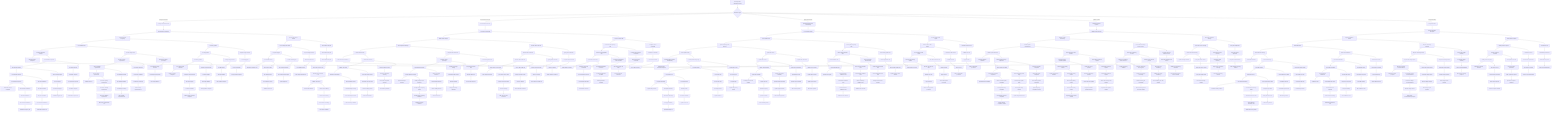%% Exchange Rates Automation System
%% View at https://mermaid.live
flowchart TD
  A[Exchange Rates Automation System] --> B{Automation Type?}
  B -->|Configure Automation| C[Configure Automation Rules]
  B -->|Monitor External Sources| D[Monitor External Sources]
  B -->|Update Automatically| E[Update Exchange Rates Automatically]
  B -->|Validate Updates| F[Validate Automated Updates]
  B -->|Notify Stakeholders| G[Notify Stakeholders]
  
  %% Configure Automation Rules
  C --> C1[Set Automation Parameters]
  C1 --> C2[Configure Update Frequency]
  C2 --> C3[Set Validation Rules]
  C3 --> C4[Configure Notification Settings]
  C4 --> C5[Automation Rules Configured]
  
  %% Set Automation Parameters
  C1 --> C1A[Set currency pairs to monitor]
  C1A --> C1B[Set rate change thresholds]
  C1B --> C1C[Set update triggers]
  C1C --> C1D[Set validation criteria]
  C1D --> C1E[Automation parameters set]
  
  %% Set currency pairs to monitor
  C1A --> C1A1[Select USD to YER pair]
  C1A1 --> C1A2[Select USD to SAR pair]
  C1A2 --> C1A3[Select YER to SAR pair]
  C1A3 --> C1A4[Select other currency pairs]
  C1A4 --> C1A5[Currency pairs to monitor set]
  
  %% Set rate change thresholds
  C1B --> C1B1[Set percentage threshold]
  C1B1 --> C1B2[Set absolute threshold]
  C1B2 --> C1B3[Set volatility threshold]
  C1B3 --> C1B4[Rate change thresholds set]
  
  %% Set update triggers
  C1C --> C1C1[Set time-based triggers]
  C1C1 --> C1C2[Set event-based triggers]
  C1C2 --> C1C3[Set condition-based triggers]
  C1C3 --> C1C4[Update triggers set]
  
  %% Set validation criteria
  C1D --> C1D1[Set accuracy criteria]
  C1D1 --> C1D2[Set reliability criteria]
  C1D2 --> C1D3[Set consistency criteria]
  C1D3 --> C1D4[Validation criteria set]
  
  %% Configure Update Frequency
  C2 --> C2A[Set hourly updates]
  C2A --> C2B[Set daily updates]
  C2B --> C2C[Set weekly updates]
  C2C --> C2D[Set custom update schedules]
  C2D --> C2E[Update frequency configured]
  
  %% Set hourly updates
  C2A --> C2A1[Configure hourly schedule]
  C2A1 --> C2A2[Set hourly triggers]
  C2A2 --> C2A3[Set hourly validation]
  C2A3 --> C2A4[Hourly updates configured]
  
  %% Set daily updates
  C2B --> C2B1[Configure daily schedule]
  C2B1 --> C2B2[Set daily triggers]
  C2B2 --> C2B3[Set daily validation]
  C2B3 --> C2B4[Daily updates configured]
  
  %% Set weekly updates
  C2C --> C2C1[Configure weekly schedule]
  C2C1 --> C2C2[Set weekly triggers]
  C2C2 --> C2C3[Set weekly validation]
  C2C3 --> C2C4[Weekly updates configured]
  
  %% Set custom update schedules
  C2D --> C2D1[Configure custom schedule]
  C2D1 --> C2D2[Set custom triggers]
  C2D2 --> C2D3[Set custom validation]
  C2D3 --> C2D4[Custom update schedules configured]
  
  %% Set Validation Rules
  C3 --> C3A[Set rate change limits]
  C3A --> C3B[Set rate accuracy requirements]
  C3B --> C3C[Set rate reliability requirements]
  C3C --> C3D[Set rate source requirements]
  C3D --> C3E[Validation rules set]
  
  %% Set rate change limits
  C3A --> C3A1[Set maximum change percentage]
  C3A1 --> C3A2[Set maximum change absolute]
  C3A2 --> C3A3[Set change frequency limits]
  C3A3 --> C3A4[Rate change limits set]
  
  %% Set rate accuracy requirements
  C3B --> C3B1[Set accuracy threshold]
  C3B1 --> C3B2[Set accuracy validation]
  C3B2 --> C3B3[Set accuracy monitoring]
  C3B3 --> C3B4[Rate accuracy requirements set]
  
  %% Set rate reliability requirements
  C3C --> C3C1[Set reliability threshold]
  C3C1 --> C3C2[Set reliability validation]
  C3C2 --> C3C3[Set reliability monitoring]
  C3C3 --> C3C4[Rate reliability requirements set]
  
  %% Set rate source requirements
  C3D --> C3D1[Set source quality requirements]
  C3D1 --> C3D2[Set source reliability requirements]
  C3D2 --> C3D3[Set source validation requirements]
  C3D3 --> C3D4[Rate source requirements set]
  
  %% Configure Notification Settings
  C4 --> C4A[Set notification recipients]
  C4A --> C4B[Set notification triggers]
  C4B --> C4C[Set notification channels]
  C4C --> C4D[Set notification frequency]
  C4D --> C4E[Notification settings configured]
  
  %% Set notification recipients
  C4A --> C4A1[Set admin recipients]
  C4A1 --> C4A2[Set finance recipients]
  C4A2 --> C4A3[Set operations recipients]
  C4A3 --> C4A4[Set custom recipients]
  C4A4 --> C4A5[Notification recipients set]
  
  %% Set notification triggers
  C4B --> C4B1[Set rate change triggers]
  C4B1 --> C4B2[Set error triggers]
  C4B2 --> C4B3[Set threshold triggers]
  C4B3 --> C4B4[Notification triggers set]
  
  %% Set notification channels
  C4C --> C4C1[Set email notifications]
  C4C1 --> C4C2[Set SMS notifications]
  C4C2 --> C4C3[Set push notifications]
  C4C3 --> C4C4[Set dashboard notifications]
  C4C4 --> C4C5[Notification channels set]
  
  %% Set notification frequency
  C4D --> C4D1[Set immediate notifications]
  C4D1 --> C4D2[Set batch notifications]
  C4D2 --> C4D3[Set scheduled notifications]
  C4D3 --> C4D4[Notification frequency set]
  
  %% Monitor External Sources
  D --> D1[Connect to External APIs]
  D1 --> D2[Monitor Rate Changes]
  D2 --> D3[Detect Significant Changes]
  D3 --> D4[Validate External Data]
  D4 --> D5[External Sources Monitored]
  
  %% Connect to External APIs
  D1 --> D1A[Connect to Fixer.io API]
  D1A --> D1B[Connect to CurrencyLayer API]
  D1B --> D1C[Connect to ExchangeRate-API]
  D1C --> D1D[Connect to custom APIs]
  D1D --> D1E[External APIs connected]
  
  %% Connect to Fixer.io API
  D1A --> D1A1[Configure Fixer.io credentials]
  D1A1 --> D1A2[Test Fixer.io connection]
  D1A2 --> D1A3[Set Fixer.io rate limits]
  D1A3 --> D1A4[Fixer.io API connected]
  
  %% Connect to CurrencyLayer API
  D1B --> D1B1[Configure CurrencyLayer credentials]
  D1B1 --> D1B2[Test CurrencyLayer connection]
  D1B2 --> D1B3[Set CurrencyLayer rate limits]
  D1B3 --> D1B4[CurrencyLayer API connected]
  
  %% Connect to ExchangeRate-API
  D1C --> D1C1[Configure ExchangeRate-API credentials]
  D1C1 --> D1C2[Test ExchangeRate-API connection]
  D1C2 --> D1C3[Set ExchangeRate-API rate limits]
  D1C3 --> D1C4[ExchangeRate-API connected]
  
  %% Connect to custom APIs
  D1D --> D1D1[Configure custom API credentials]
  D1D1 --> D1D2[Test custom API connection]
  D1D2 --> D1D3[Set custom API rate limits]
  D1D3 --> D1D4[Custom APIs connected]
  
  %% Monitor Rate Changes
  D2 --> D2A[Monitor USD to YER rate]
  D2A --> D2B[Monitor USD to SAR rate]
  D2B --> D2C[Monitor YER to SAR rate]
  D2C --> D2D[Monitor other currency pairs]
  D2D --> D2E[Rate changes monitored]
  
  %% Monitor USD to YER rate
  D2A --> D2A1[Query USD to YER rate]
  D2A1 --> D2A2[Compare with current rate]
  D2A2 --> D2A3[Check for changes]
  D2A3 --> D2A4[USD to YER rate monitored]
  
  %% Monitor USD to SAR rate
  D2B --> D2B1[Query USD to SAR rate]
  D2B1 --> D2B2[Compare with current rate]
  D2B2 --> D2B3[Check for changes]
  D2B3 --> D2B4[USD to SAR rate monitored]
  
  %% Monitor YER to SAR rate
  D2C --> D2C1[Query YER to SAR rate]
  D2C1 --> D2C2[Compare with current rate]
  D2C2 --> D2C3[Check for changes]
  D2C3 --> D2C4[YER to SAR rate monitored]
  
  %% Monitor other currency pairs
  D2D --> D2D1[Query other currency rates]
  D2D1 --> D2D2[Compare with current rates]
  D2D2 --> D2D3[Check for changes]
  D2D3 --> D2D4[Other currency rates monitored]
  
  %% Detect Significant Changes
  D3 --> D3A[Compare with current rates]
  D3A --> D3B[Calculate change percentage]
  D3B --> D3C[Check against thresholds]
  D3C --> D3D[Identify significant changes]
  D3D --> D3E[Significant changes detected]
  
  %% Compare with current rates
  D3A --> D3A1[Get current system rates]
  D3A1 --> D3A2[Compare with external rates]
  D3A2 --> D3A3[Calculate differences]
  D3A3 --> D3A4[Current rates compared]
  
  %% Calculate change percentage
  D3B --> D3B1[Calculate percentage change]
  D3B1 --> D3B2[Calculate absolute change]
  D3B2 --> D3B3[Calculate volatility]
  D3B3 --> D3B4[Change percentage calculated]
  
  %% Check against thresholds
  D3C --> D3C1[Check percentage threshold]
  D3C1 --> D3C2[Check absolute threshold]
  D3C2 --> D3C3[Check volatility threshold]
  D3C3 --> D3C4[Thresholds checked]
  
  %% Identify significant changes
  D3D --> D3D1[Identify changes above threshold]
  D3D1 --> D3D2[Identify changes requiring update]
  D3D2 --> D3D3[Identify changes requiring notification]
  D3D3 --> D3D4[Significant changes identified]
  
  %% Validate External Data
  D4 --> D4A[Validate rate accuracy]
  D4A --> D4B[Validate rate format]
  D4B --> D4C[Validate rate timestamps]
  D4C --> D4D[Validate rate sources]
  D4D --> D4E[External data validated]
  
  %% Validate rate accuracy
  D4A --> D4A1[Check rate value accuracy]
  D4A1 --> D4A2[Check rate calculation accuracy]
  D4A2 --> D4A3[Check rate comparison accuracy]
  D4A3 --> D4A4[Rate accuracy validated]
  
  %% Validate rate format
  D4B --> D4B1[Check rate number format]
  D4B1 --> D4B2[Check rate currency format]
  D4B2 --> D4B3[Check rate display format]
  D4B3 --> D4B4[Rate format validated]
  
  %% Validate rate timestamps
  D4C --> D4C1[Check timestamp format]
  D4C1 --> D4C2[Check timestamp accuracy]
  D4C2 --> D4C3[Check timestamp freshness]
  D4C3 --> D4C4[Rate timestamps validated]
  
  %% Validate rate sources
  D4D --> D4D1[Check source reliability]
  D4D1 --> D4D2[Check source accuracy]
  D4D2 --> D4D3[Check source consistency]
  D4D3 --> D4D4[Rate sources validated]
  
  %% Update Exchange Rates Automatically
  E --> E1[Process Rate Updates]
  E1 --> E2[Apply Update Rules]
  E2 --> E3[Update Exchange Rate Records]
  E3 --> E4[Create Update History]
  E4 --> E5[Exchange Rates Updated Automatically]
  
  %% Process Rate Updates
  E1 --> E1A[Process USD to YER update]
  E1A --> E1B[Process USD to SAR update]
  E1B --> E1C[Process YER to SAR update]
  E1C --> E1D[Process other currency updates]
  E1D --> E1E[Rate updates processed]
  
  %% Process USD to YER update
  E1A --> E1A1[Get USD to YER new rate]
  E1A1 --> E1A2[Validate new rate]
  E1A2 --> E1A3[Apply new rate]
  E1A3 --> E1A4[USD to YER update processed]
  
  %% Process USD to SAR update
  E1B --> E1B1[Get USD to SAR new rate]
  E1B1 --> E1B2[Validate new rate]
  E1B2 --> E1B3[Apply new rate]
  E1B3 --> E1B4[USD to SAR update processed]
  
  %% Process YER to SAR update
  E1C --> E1C1[Get YER to SAR new rate]
  E1C1 --> E1C2[Validate new rate]
  E1C2 --> E1C3[Apply new rate]
  E1C3 --> E1C4[YER to SAR update processed]
  
  %% Process other currency updates
  E1D --> E1D1[Get other currency new rates]
  E1D1 --> E1D2[Validate new rates]
  E1D2 --> E1D3[Apply new rates]
  E1D3 --> E1D4[Other currency updates processed]
  
  %% Apply Update Rules
  E2 --> E2A[Check update frequency rules]
  E2A --> E2B[Check change threshold rules]
  E2B --> E2C[Check validation rules]
  E2C --> E2D[Check notification rules]
  E2D --> E2E[Update rules applied]
  
  %% Check update frequency rules
  E2A --> E2A1[Check hourly update rules]
  E2A1 --> E2A2[Check daily update rules]
  E2A2 --> E2A3[Check weekly update rules]
  E2A3 --> E2A4[Update frequency rules checked]
  
  %% Check change threshold rules
  E2B --> E2B1[Check percentage threshold rules]
  E2B1 --> E2B2[Check absolute threshold rules]
  E2B2 --> E2B3[Check volatility threshold rules]
  E2B3 --> E2B4[Change threshold rules checked]
  
  %% Check validation rules
  E2C --> E2C1[Check accuracy validation rules]
  E2C1 --> E2C2[Check reliability validation rules]
  E2C2 --> E2C3[Check consistency validation rules]
  E2C3 --> E2C4[Validation rules checked]
  
  %% Check notification rules
  E2D --> E2D1[Check immediate notification rules]
  E2D1 --> E2D2[Check batch notification rules]
  E2D2 --> E2D3[Check scheduled notification rules]
  E2D3 --> E2D4[Notification rules checked]
  
  %% Update Exchange Rate Records
  E3 --> E3A[Update rate values]
  E3A --> E3B[Update rate sources]
  E3B --> E3C[Update rate timestamps]
  E3C --> E3D[Update rate metadata]
  E3D --> E3E[Exchange rate records updated]
  
  %% Update rate values
  E3A --> E3A1[Update base rate values]
  E3A1 --> E3A2[Update buy rate values]
  E3A2 --> E3A3[Update sell rate values]
  E3A3 --> E3A4[Update spread values]
  E3A4 --> E3A5[Rate values updated]
  
  %% Update rate sources
  E3B --> E3B1[Update source information]
  E3B1 --> E3B2[Update API provider]
  E3B2 --> E3B3[Update source metadata]
  E3B3 --> E3B4[Rate sources updated]
  
  %% Update rate timestamps
  E3C --> E3C1[Update last updated timestamp]
  E3C1 --> E3C2[Update effective timestamp]
  E3C2 --> E3C3[Update expiry timestamp]
  E3C3 --> E3C4[Rate timestamps updated]
  
  %% Update rate metadata
  E3D --> E3D1[Update rate notes]
  E3D1 --> E3D2[Update rate priority]
  E3D2 --> E3D3[Update rate status]
  E3D3 --> E3D4[Rate metadata updated]
  
  %% Create Update History
  E4 --> E4A[Create update history entry]
  E4A --> E4B[Set update details]
  E4B --> E4C[Set update source]
  E4C --> E4D[Set update timestamp]
  E4D --> E4E[Update history created]
  
  %% Create update history entry
  E4A --> E4A1[Create history record]
  E4A1 --> E4A2[Set currency pair]
  E4A2 --> E4A3[Set update type]
  E4A3 --> E4A4[Update history entry created]
  
  %% Set update details
  E4B --> E4B1[Set old rate value]
  E4B1 --> E4B2[Set new rate value]
  E4B2 --> E4B3[Set change reason]
  E4B3 --> E4B4[Update details set]
  
  %% Set update source
  E4C --> E4C1[Set external source]
  E4C1 --> E4C2[Set API provider]
  E4C2 --> E4C3[Set source metadata]
  E4C3 --> E4C4[Update source set]
  
  %% Set update timestamp
  E4D --> E4D1[Set update timestamp]
  E4D1 --> E4D2[Set effective timestamp]
  E4D2 --> E4D3[Set expiry timestamp]
  E4D3 --> E4D4[Update timestamp set]
  
  %% Validate Automated Updates
  F --> F1[Validate Update Accuracy]
  F1 --> F2[Validate Update Consistency]
  F2 --> F3[Validate Update Completeness]
  F3 --> F4[Validate Update Timeliness]
  F4 --> F5[Automated Updates Validated]
  
  %% Validate Update Accuracy
  F1 --> F1A[Check rate calculation accuracy]
  F1A --> F1B[Check rate source accuracy]
  F1B --> F1C[Check rate format accuracy]
  F1C --> F1D[Update accuracy validated]
  
  %% Check rate calculation accuracy
  F1A --> F1A1[Verify rate multiplication]
  F1A1 --> F1A2[Verify rate formula application]
  F1A2 --> F1A3[Verify rate result calculation]
  F1A3 --> F1A4[Rate calculation accuracy checked]
  
  %% Check rate source accuracy
  F1B --> F1B1[Verify external source accuracy]
  F1B1 --> F1B2[Verify API provider accuracy]
  F1B2 --> F1B3[Verify source comparison accuracy]
  F1B3 --> F1B4[Rate source accuracy checked]
  
  %% Check rate format accuracy
  F1C --> F1C1[Verify rate number format]
  F1C1 --> F1C2[Verify rate currency format]
  F1C2 --> F1C3[Verify rate display format]
  F1C3 --> F1C4[Rate format accuracy checked]
  
  %% Validate Update Consistency
  F2 --> F2A[Check rate consistency across sources]
  F2A --> F2B[Check rate consistency over time]
  F2B --> F2C[Check rate consistency across currencies]
  F2C --> F2D[Update consistency validated]
  
  %% Check rate consistency across sources
  F2A --> F2A1[Compare rates from different sources]
  F2A1 --> F2A2[Check rate variance across sources]
  F2A2 --> F2A3[Validate rate consistency thresholds]
  F2A3 --> F2A4[Rate consistency across sources checked]
  
  %% Check rate consistency over time
  F2B --> F2B1[Compare rates over time periods]
  F2B1 --> F2B2[Check rate trend consistency]
  F2B2 --> F2B3[Validate rate change consistency]
  F2B3 --> F2B4[Rate consistency over time checked]
  
  %% Check rate consistency across currencies
  F2C --> F2C1[Compare rates across currency pairs]
  F2C1 --> F2C2[Check cross-currency consistency]
  F2C2 --> F2C3[Validate currency pair consistency]
  F2C3 --> F2C4[Rate consistency across currencies checked]
  
  %% Validate Update Completeness
  F3 --> F3A[Check all required rates updated]
  F3A --> F3B[Check all required metadata updated]
  F3B --> F3C[Check all required history created]
  F3C --> F3D[Update completeness validated]
  
  %% Check all required rates updated
  F3A --> F3A1[Check USD to YER rate updated]
  F3A1 --> F3A2[Check USD to SAR rate updated]
  F3A2 --> F3A3[Check YER to SAR rate updated]
  F3A3 --> F3A4[Check other currency rates updated]
  F3A4 --> F3A5[Required rates updated checked]
  
  %% Check all required metadata updated
  F3B --> F3B1[Check rate sources updated]
  F3B1 --> F3B2[Check rate timestamps updated]
  F3B2 --> F3B3[Check rate notes updated]
  F3B3 --> F3B4[Required metadata updated checked]
  
  %% Check all required history created
  F3C --> F3C1[Check update history created]
  F3C1 --> F3C2[Check change history created]
  F3C2 --> F3C3[Check source history created]
  F3C3 --> F3C4[Required history created checked]
  
  %% Validate Update Timeliness
  F4 --> F4A[Check update frequency compliance]
  F4A --> F4B[Check update delay limits]
  F4B --> F4C[Check update schedule compliance]
  F4C --> F4D[Update timeliness validated]
  
  %% Check update frequency compliance
  F4A --> F4A1[Check hourly update compliance]
  F4A1 --> F4A2[Check daily update compliance]
  F4A2 --> F4A3[Check weekly update compliance]
  F4A3 --> F4A4[Update frequency compliance checked]
  
  %% Check update delay limits
  F4B --> F4B1[Check maximum update delay]
  F4B1 --> F4B2[Check average update delay]
  F4B2 --> F4B3[Check update delay variance]
  F4B3 --> F4B4[Update delay limits checked]
  
  %% Check update schedule compliance
  F4C --> F4C1[Check scheduled update compliance]
  F4C1 --> F4C2[Check update timing compliance]
  F4C2 --> F4C3[Check update sequence compliance]
  F4C3 --> F4C4[Update schedule compliance checked]
  
  %% Notify Stakeholders
  G --> G1[Identify Notification Recipients]
  G1 --> G2[Prepare Notification Content]
  G2 --> G3[Send Notifications]
  G3 --> G4[Track Notification Delivery]
  G4 --> G5[Stakeholders Notified]
  
  %% Identify Notification Recipients
  G1 --> G1A[Identify admin recipients]
  G1A --> G1B[Identify finance recipients]
  G1B --> G1C[Identify operations recipients]
  G1C --> G1D[Identify custom recipients]
  G1D --> G1E[Notification recipients identified]
  
  %% Identify admin recipients
  G1A --> G1A1[Get admin user list]
  G1A1 --> G1A2[Check admin permissions]
  G1A2 --> G1A3[Filter admin recipients]
  G1A3 --> G1A4[Admin recipients identified]
  
  %% Identify finance recipients
  G1B --> G1B1[Get finance user list]
  G1B1 --> G1B2[Check finance permissions]
  G1B2 --> G1B3[Filter finance recipients]
  G1B3 --> G1B4[Finance recipients identified]
  
  %% Identify operations recipients
  G1C --> G1C1[Get operations user list]
  G1C1 --> G1C2[Check operations permissions]
  G1C2 --> G1C3[Filter operations recipients]
  G1C3 --> G1C4[Operations recipients identified]
  
  %% Identify custom recipients
  G1D --> G1D1[Get custom user list]
  G1D1 --> G1D2[Check custom permissions]
  G1D2 --> G1D3[Filter custom recipients]
  G1D3 --> G1D4[Custom recipients identified]
  
  %% Prepare Notification Content
  G2 --> G2A[Prepare rate change summary]
  G2A --> G2B[Prepare rate change details]
  G2B --> G2C[Prepare rate change impact]
  G2C --> G2D[Prepare rate change recommendations]
  G2D --> G2E[Notification content prepared]
  
  %% Prepare rate change summary
  G2A --> G2A1[Compile rate change summary]
  G2A1 --> G2A2[Format rate change summary]
  G2A2 --> G2A3[Add rate change highlights]
  G2A3 --> G2A4[Rate change summary prepared]
  
  %% Prepare rate change details
  G2B --> G2B1[Compile rate change details]
  G2B1 --> G2B2[Format rate change details]
  G2B2 --> G2B3[Add rate change specifics]
  G2B3 --> G2B4[Rate change details prepared]
  
  %% Prepare rate change impact
  G2C --> G2C1[Compile rate change impact]
  G2C1 --> G2C2[Format rate change impact]
  G2C2 --> G2C3[Add rate change analysis]
  G2C3 --> G2C4[Rate change impact prepared]
  
  %% Prepare rate change recommendations
  G2D --> G2D1[Compile rate change recommendations]
  G2D1 --> G2D2[Format rate change recommendations]
  G2D2 --> G2D3[Add rate change actions]
  G2D3 --> G2D4[Rate change recommendations prepared]
  
  %% Send Notifications
  G3 --> G3A[Send email notifications]
  G3A --> G3B[Send SMS notifications]
  G3B --> G3C[Send push notifications]
  G3C --> G3D[Send dashboard notifications]
  G3D --> G3E[Notifications sent]
  
  %% Send email notifications
  G3A --> G3A1[Format email content]
  G3A1 --> G3A2[Send email to recipients]
  G3A2 --> G3A3[Track email delivery]
  G3A3 --> G3A4[Email notifications sent]
  
  %% Send SMS notifications
  G3B --> G3B1[Format SMS content]
  G3B1 --> G3B2[Send SMS to recipients]
  G3B2 --> G3B3[Track SMS delivery]
  G3B3 --> G3B4[SMS notifications sent]
  
  %% Send push notifications
  G3C --> G3C1[Format push content]
  G3C1 --> G3C2[Send push to recipients]
  G3C2 --> G3C3[Track push delivery]
  G3C3 --> G3C4[Push notifications sent]
  
  %% Send dashboard notifications
  G3D --> G3D1[Format dashboard content]
  G3D1 --> G3D2[Send dashboard to recipients]
  G3D2 --> G3D3[Track dashboard delivery]
  G3D3 --> G3D4[Dashboard notifications sent]
  
  %% Track Notification Delivery
  G4 --> G4A[Track email delivery]
  G4A --> G4B[Track SMS delivery]
  G4B --> G4C[Track push delivery]
  G4C --> G4D[Track dashboard delivery]
  G4D --> G4E[Notification delivery tracked]
  
  %% Track email delivery
  G4A --> G4A1[Check email delivery status]
  G4A1 --> G4A2[Track email open rates]
  G4A2 --> G4A3[Track email click rates]
  G4A3 --> G4A4[Email delivery tracked]
  
  %% Track SMS delivery
  G4B --> G4B1[Check SMS delivery status]
  G4B1 --> G4B2[Track SMS read rates]
  G4B2 --> G4B3[Track SMS response rates]
  G4B3 --> G4B4[SMS delivery tracked]
  
  %% Track push delivery
  G4C --> G4C1[Check push delivery status]
  G4C1 --> G4C2[Track push open rates]
  G4C2 --> G4C3[Track push action rates]
  G4C3 --> G4C4[Push delivery tracked]
  
  %% Track dashboard delivery
  G4D --> G4D1[Check dashboard delivery status]
  G4D1 --> G4D2[Track dashboard view rates]
  G4D2 --> G4D3[Track dashboard interaction rates]
  G4D3 --> G4D4[Dashboard delivery tracked]
  
  %% End points
  C5 --> Z[Exchange Rates Automation Complete]
  D5 --> Z
  E5 --> Z
  F5 --> Z
  G5 --> Z